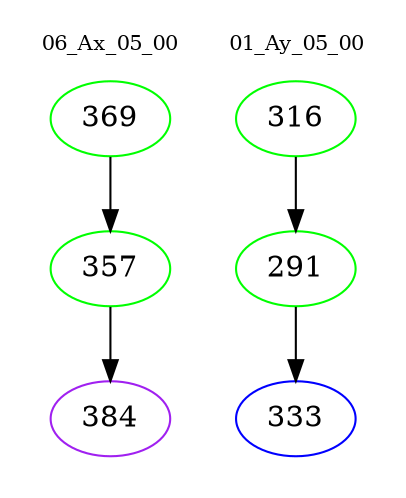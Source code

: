 digraph{
subgraph cluster_0 {
color = white
label = "06_Ax_05_00";
fontsize=10;
T0_369 [label="369", color="green"]
T0_369 -> T0_357 [color="black"]
T0_357 [label="357", color="green"]
T0_357 -> T0_384 [color="black"]
T0_384 [label="384", color="purple"]
}
subgraph cluster_1 {
color = white
label = "01_Ay_05_00";
fontsize=10;
T1_316 [label="316", color="green"]
T1_316 -> T1_291 [color="black"]
T1_291 [label="291", color="green"]
T1_291 -> T1_333 [color="black"]
T1_333 [label="333", color="blue"]
}
}
